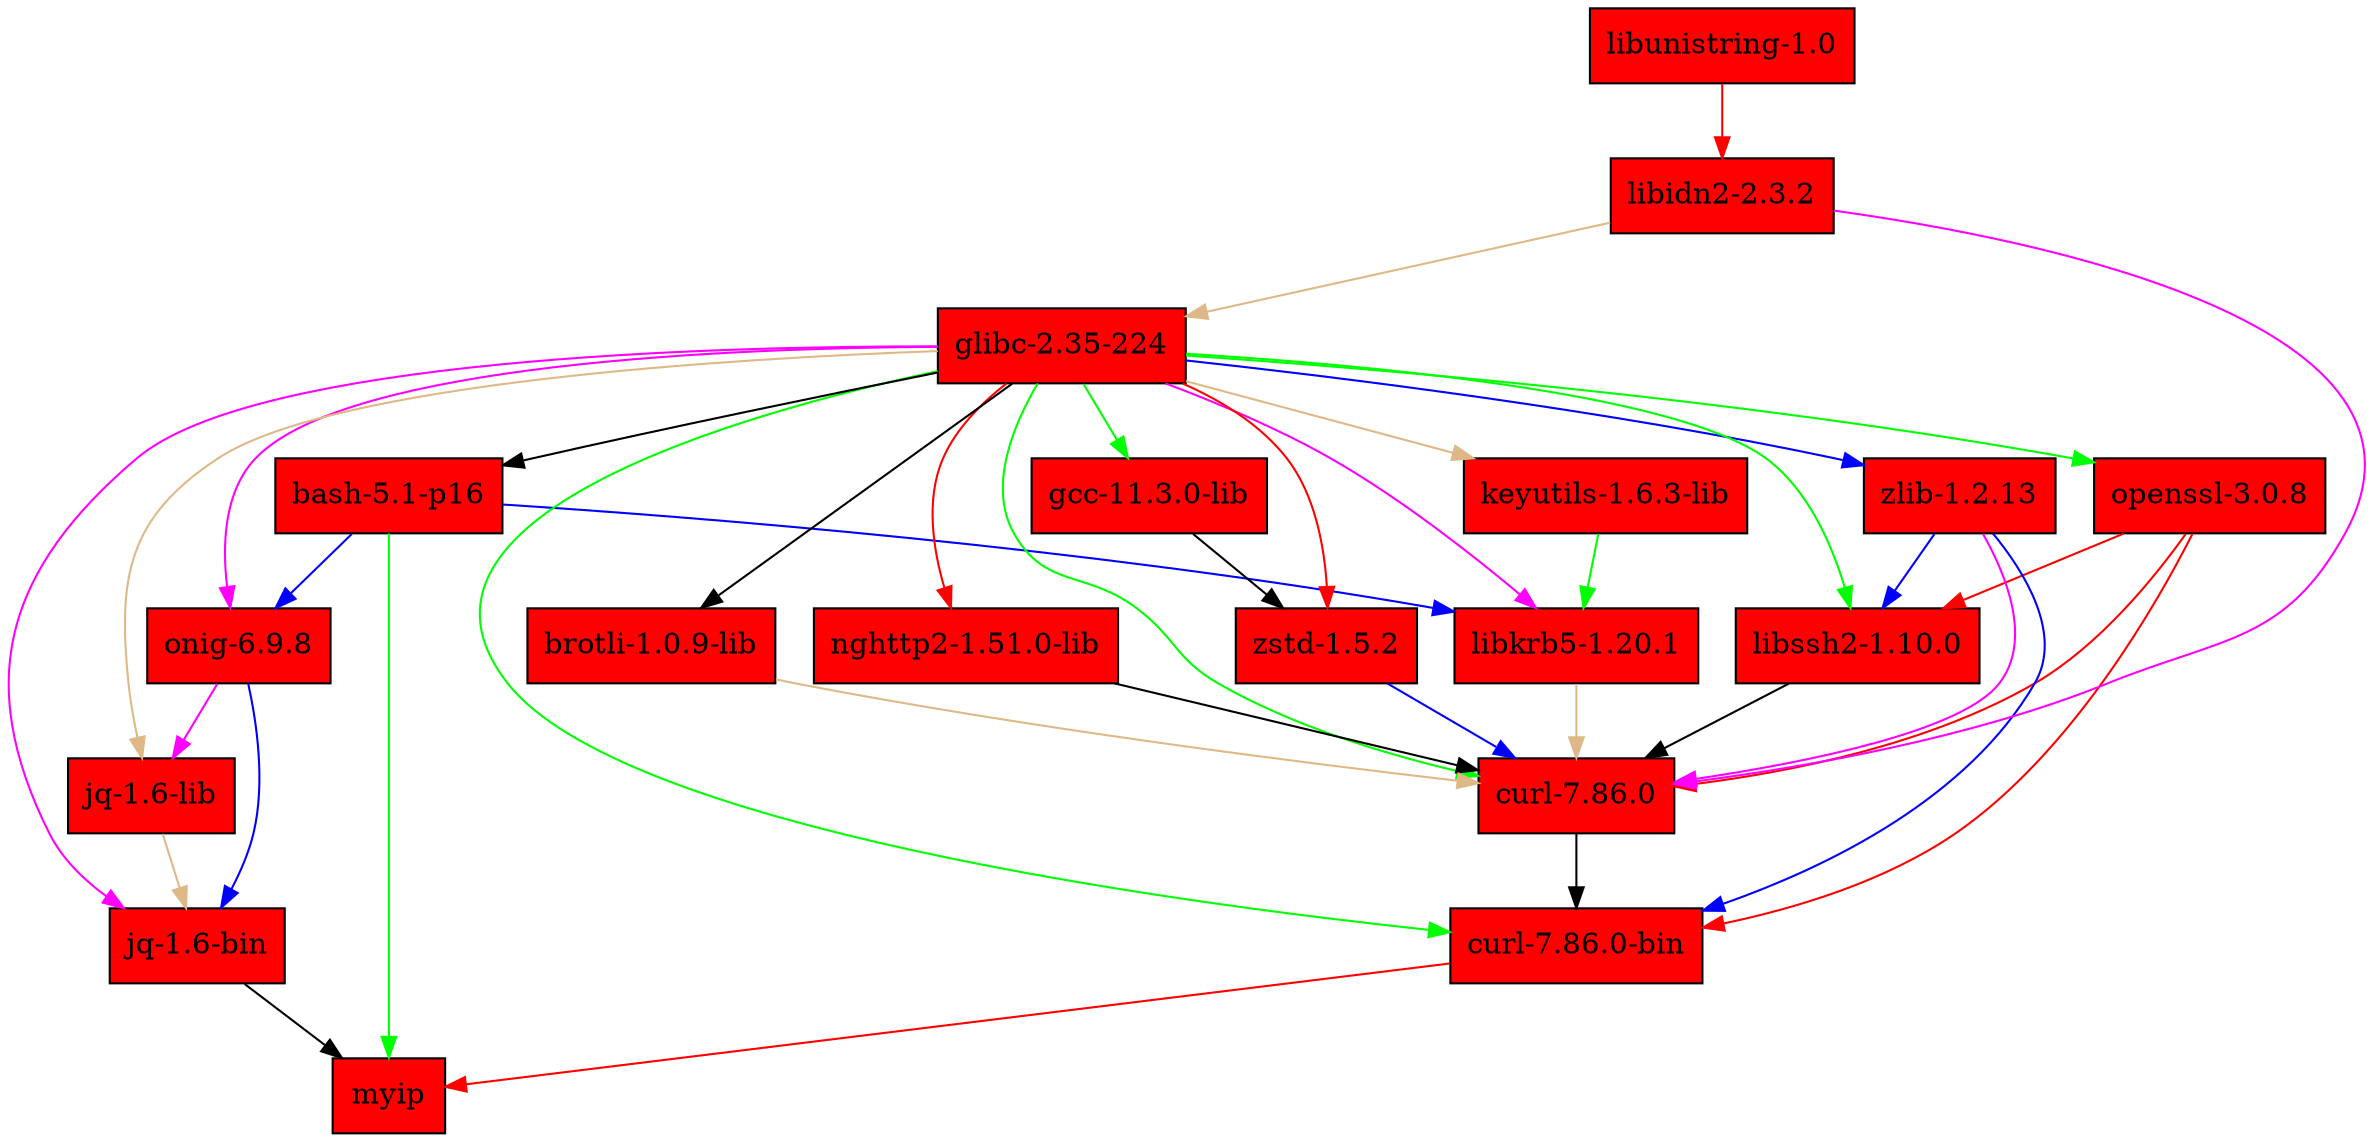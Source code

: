 digraph G {
"chgcgn0rj2aa3gn3zfiyd7b4q9v3im8z-myip" [label = "myip", shape = box, style = filled, fillcolor = "#ff0000"];
"5cnq0rszbf91vap4ii260rzidaidp83z-jq-1.6-bin" -> "chgcgn0rj2aa3gn3zfiyd7b4q9v3im8z-myip" [color = "black"];
"5wx14rp7g8lqc1r6jkkf1v8n8119l2mq-curl-7.86.0-bin" -> "chgcgn0rj2aa3gn3zfiyd7b4q9v3im8z-myip" [color = "red"];
"kga2r02rmyxl14sg96nxbdhifq3rb8lc-bash-5.1-p16" -> "chgcgn0rj2aa3gn3zfiyd7b4q9v3im8z-myip" [color = "green"];
"5cnq0rszbf91vap4ii260rzidaidp83z-jq-1.6-bin" [label = "jq-1.6-bin", shape = box, style = filled, fillcolor = "#ff0000"];
"s17bwwnnq59dabzf566hrfjwvslsjdl5-onig-6.9.8" -> "5cnq0rszbf91vap4ii260rzidaidp83z-jq-1.6-bin" [color = "blue"];
"vnwdak3n1w2jjil119j65k8mw1z23p84-glibc-2.35-224" -> "5cnq0rszbf91vap4ii260rzidaidp83z-jq-1.6-bin" [color = "magenta"];
"yw279919kdlh7hwj06w7n7v574idqy4j-jq-1.6-lib" -> "5cnq0rszbf91vap4ii260rzidaidp83z-jq-1.6-bin" [color = "burlywood"];
"5wx14rp7g8lqc1r6jkkf1v8n8119l2mq-curl-7.86.0-bin" [label = "curl-7.86.0-bin", shape = box, style = filled, fillcolor = "#ff0000"];
"0jl2rgnlxq1qbybkvhbfrb5zqpyp9hvz-curl-7.86.0" -> "5wx14rp7g8lqc1r6jkkf1v8n8119l2mq-curl-7.86.0-bin" [color = "black"];
"lk1xqhh4fh8cpfb3a5pz85y654viq9zv-openssl-3.0.8" -> "5wx14rp7g8lqc1r6jkkf1v8n8119l2mq-curl-7.86.0-bin" [color = "red"];
"vnwdak3n1w2jjil119j65k8mw1z23p84-glibc-2.35-224" -> "5wx14rp7g8lqc1r6jkkf1v8n8119l2mq-curl-7.86.0-bin" [color = "green"];
"xbm6sj00r5kxvpwf34vysiij5zn3i3mw-zlib-1.2.13" -> "5wx14rp7g8lqc1r6jkkf1v8n8119l2mq-curl-7.86.0-bin" [color = "blue"];
"0jl2rgnlxq1qbybkvhbfrb5zqpyp9hvz-curl-7.86.0" [label = "curl-7.86.0", shape = box, style = filled, fillcolor = "#ff0000"];
"5mh5019jigj0k14rdnjam1xwk5avn1id-libidn2-2.3.2" -> "0jl2rgnlxq1qbybkvhbfrb5zqpyp9hvz-curl-7.86.0" [color = "magenta"];
"ci6q41l9s48mh14k8jjp9pwwbc4p21fb-libkrb5-1.20.1" -> "0jl2rgnlxq1qbybkvhbfrb5zqpyp9hvz-curl-7.86.0" [color = "burlywood"];
"lc0avnpdawlmcdl8yxyhcdn703w4rdcn-nghttp2-1.51.0-lib" -> "0jl2rgnlxq1qbybkvhbfrb5zqpyp9hvz-curl-7.86.0" [color = "black"];
"lk1xqhh4fh8cpfb3a5pz85y654viq9zv-openssl-3.0.8" -> "0jl2rgnlxq1qbybkvhbfrb5zqpyp9hvz-curl-7.86.0" [color = "red"];
"vnwdak3n1w2jjil119j65k8mw1z23p84-glibc-2.35-224" -> "0jl2rgnlxq1qbybkvhbfrb5zqpyp9hvz-curl-7.86.0" [color = "green"];
"x45dg5p6npwd65dn59g2vqh14iwf7w4v-zstd-1.5.2" -> "0jl2rgnlxq1qbybkvhbfrb5zqpyp9hvz-curl-7.86.0" [color = "blue"];
"xbm6sj00r5kxvpwf34vysiij5zn3i3mw-zlib-1.2.13" -> "0jl2rgnlxq1qbybkvhbfrb5zqpyp9hvz-curl-7.86.0" [color = "magenta"];
"z5mb0c4fqx18k66ar5vx3yxfw8d57ywx-brotli-1.0.9-lib" -> "0jl2rgnlxq1qbybkvhbfrb5zqpyp9hvz-curl-7.86.0" [color = "burlywood"];
"znvnss2q9jcz3b9av7vl74zp3642ky13-libssh2-1.10.0" -> "0jl2rgnlxq1qbybkvhbfrb5zqpyp9hvz-curl-7.86.0" [color = "black"];
"5mh5019jigj0k14rdnjam1xwk5avn1id-libidn2-2.3.2" [label = "libidn2-2.3.2", shape = box, style = filled, fillcolor = "#ff0000"];
"34xlpp3j3vy7ksn09zh44f1c04w77khf-libunistring-1.0" -> "5mh5019jigj0k14rdnjam1xwk5avn1id-libidn2-2.3.2" [color = "red"];
"34xlpp3j3vy7ksn09zh44f1c04w77khf-libunistring-1.0" [label = "libunistring-1.0", shape = box, style = filled, fillcolor = "#ff0000"];
"ci6q41l9s48mh14k8jjp9pwwbc4p21fb-libkrb5-1.20.1" [label = "libkrb5-1.20.1", shape = box, style = filled, fillcolor = "#ff0000"];
"cpiza0f96d9gbz08zcavvzsvrzyqjlp9-keyutils-1.6.3-lib" -> "ci6q41l9s48mh14k8jjp9pwwbc4p21fb-libkrb5-1.20.1" [color = "green"];
"kga2r02rmyxl14sg96nxbdhifq3rb8lc-bash-5.1-p16" -> "ci6q41l9s48mh14k8jjp9pwwbc4p21fb-libkrb5-1.20.1" [color = "blue"];
"vnwdak3n1w2jjil119j65k8mw1z23p84-glibc-2.35-224" -> "ci6q41l9s48mh14k8jjp9pwwbc4p21fb-libkrb5-1.20.1" [color = "magenta"];
"cpiza0f96d9gbz08zcavvzsvrzyqjlp9-keyutils-1.6.3-lib" [label = "keyutils-1.6.3-lib", shape = box, style = filled, fillcolor = "#ff0000"];
"vnwdak3n1w2jjil119j65k8mw1z23p84-glibc-2.35-224" -> "cpiza0f96d9gbz08zcavvzsvrzyqjlp9-keyutils-1.6.3-lib" [color = "burlywood"];
"kga2r02rmyxl14sg96nxbdhifq3rb8lc-bash-5.1-p16" [label = "bash-5.1-p16", shape = box, style = filled, fillcolor = "#ff0000"];
"vnwdak3n1w2jjil119j65k8mw1z23p84-glibc-2.35-224" -> "kga2r02rmyxl14sg96nxbdhifq3rb8lc-bash-5.1-p16" [color = "black"];
"lc0avnpdawlmcdl8yxyhcdn703w4rdcn-nghttp2-1.51.0-lib" [label = "nghttp2-1.51.0-lib", shape = box, style = filled, fillcolor = "#ff0000"];
"vnwdak3n1w2jjil119j65k8mw1z23p84-glibc-2.35-224" -> "lc0avnpdawlmcdl8yxyhcdn703w4rdcn-nghttp2-1.51.0-lib" [color = "red"];
"lk1xqhh4fh8cpfb3a5pz85y654viq9zv-openssl-3.0.8" [label = "openssl-3.0.8", shape = box, style = filled, fillcolor = "#ff0000"];
"vnwdak3n1w2jjil119j65k8mw1z23p84-glibc-2.35-224" -> "lk1xqhh4fh8cpfb3a5pz85y654viq9zv-openssl-3.0.8" [color = "green"];
"s17bwwnnq59dabzf566hrfjwvslsjdl5-onig-6.9.8" [label = "onig-6.9.8", shape = box, style = filled, fillcolor = "#ff0000"];
"kga2r02rmyxl14sg96nxbdhifq3rb8lc-bash-5.1-p16" -> "s17bwwnnq59dabzf566hrfjwvslsjdl5-onig-6.9.8" [color = "blue"];
"vnwdak3n1w2jjil119j65k8mw1z23p84-glibc-2.35-224" -> "s17bwwnnq59dabzf566hrfjwvslsjdl5-onig-6.9.8" [color = "magenta"];
"vnwdak3n1w2jjil119j65k8mw1z23p84-glibc-2.35-224" [label = "glibc-2.35-224", shape = box, style = filled, fillcolor = "#ff0000"];
"5mh5019jigj0k14rdnjam1xwk5avn1id-libidn2-2.3.2" -> "vnwdak3n1w2jjil119j65k8mw1z23p84-glibc-2.35-224" [color = "burlywood"];
"x45dg5p6npwd65dn59g2vqh14iwf7w4v-zstd-1.5.2" [label = "zstd-1.5.2", shape = box, style = filled, fillcolor = "#ff0000"];
"6plx60y4x4q2lfp6n7190kaihyxr7m1w-gcc-11.3.0-lib" -> "x45dg5p6npwd65dn59g2vqh14iwf7w4v-zstd-1.5.2" [color = "black"];
"vnwdak3n1w2jjil119j65k8mw1z23p84-glibc-2.35-224" -> "x45dg5p6npwd65dn59g2vqh14iwf7w4v-zstd-1.5.2" [color = "red"];
"6plx60y4x4q2lfp6n7190kaihyxr7m1w-gcc-11.3.0-lib" [label = "gcc-11.3.0-lib", shape = box, style = filled, fillcolor = "#ff0000"];
"vnwdak3n1w2jjil119j65k8mw1z23p84-glibc-2.35-224" -> "6plx60y4x4q2lfp6n7190kaihyxr7m1w-gcc-11.3.0-lib" [color = "green"];
"xbm6sj00r5kxvpwf34vysiij5zn3i3mw-zlib-1.2.13" [label = "zlib-1.2.13", shape = box, style = filled, fillcolor = "#ff0000"];
"vnwdak3n1w2jjil119j65k8mw1z23p84-glibc-2.35-224" -> "xbm6sj00r5kxvpwf34vysiij5zn3i3mw-zlib-1.2.13" [color = "blue"];
"yw279919kdlh7hwj06w7n7v574idqy4j-jq-1.6-lib" [label = "jq-1.6-lib", shape = box, style = filled, fillcolor = "#ff0000"];
"s17bwwnnq59dabzf566hrfjwvslsjdl5-onig-6.9.8" -> "yw279919kdlh7hwj06w7n7v574idqy4j-jq-1.6-lib" [color = "magenta"];
"vnwdak3n1w2jjil119j65k8mw1z23p84-glibc-2.35-224" -> "yw279919kdlh7hwj06w7n7v574idqy4j-jq-1.6-lib" [color = "burlywood"];
"z5mb0c4fqx18k66ar5vx3yxfw8d57ywx-brotli-1.0.9-lib" [label = "brotli-1.0.9-lib", shape = box, style = filled, fillcolor = "#ff0000"];
"vnwdak3n1w2jjil119j65k8mw1z23p84-glibc-2.35-224" -> "z5mb0c4fqx18k66ar5vx3yxfw8d57ywx-brotli-1.0.9-lib" [color = "black"];
"znvnss2q9jcz3b9av7vl74zp3642ky13-libssh2-1.10.0" [label = "libssh2-1.10.0", shape = box, style = filled, fillcolor = "#ff0000"];
"lk1xqhh4fh8cpfb3a5pz85y654viq9zv-openssl-3.0.8" -> "znvnss2q9jcz3b9av7vl74zp3642ky13-libssh2-1.10.0" [color = "red"];
"vnwdak3n1w2jjil119j65k8mw1z23p84-glibc-2.35-224" -> "znvnss2q9jcz3b9av7vl74zp3642ky13-libssh2-1.10.0" [color = "green"];
"xbm6sj00r5kxvpwf34vysiij5zn3i3mw-zlib-1.2.13" -> "znvnss2q9jcz3b9av7vl74zp3642ky13-libssh2-1.10.0" [color = "blue"];
}
